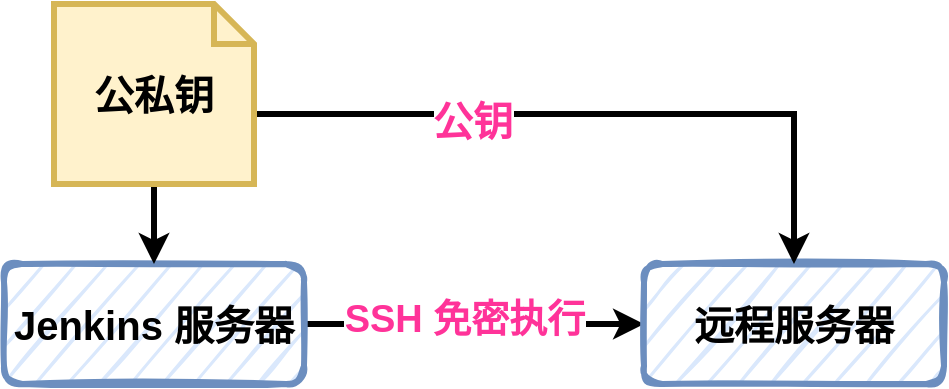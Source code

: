 <mxfile version="13.10.9" type="github">
  <diagram id="DhOhnXGvsnf8YWEE-Wcz" name="第 1 页">
    <mxGraphModel dx="981" dy="554" grid="0" gridSize="10" guides="1" tooltips="1" connect="1" arrows="1" fold="1" page="1" pageScale="1" pageWidth="827" pageHeight="1169" math="0" shadow="0">
      <root>
        <mxCell id="0" />
        <mxCell id="1" parent="0" />
        <mxCell id="EL06-KUA6ckf8U8DR0ic-3" style="edgeStyle=orthogonalEdgeStyle;rounded=0;orthogonalLoop=1;jettySize=auto;html=1;exitX=1;exitY=0.5;exitDx=0;exitDy=0;entryX=0;entryY=0.5;entryDx=0;entryDy=0;strokeWidth=3;" edge="1" parent="1" source="EL06-KUA6ckf8U8DR0ic-1" target="EL06-KUA6ckf8U8DR0ic-2">
          <mxGeometry relative="1" as="geometry" />
        </mxCell>
        <mxCell id="EL06-KUA6ckf8U8DR0ic-4" value="&lt;font color=&quot;#ff3399&quot;&gt;&lt;span style=&quot;font-size: 19px&quot;&gt;&lt;b&gt;SSH 免密执行&lt;/b&gt;&lt;/span&gt;&lt;/font&gt;" style="edgeLabel;html=1;align=center;verticalAlign=middle;resizable=0;points=[];" vertex="1" connectable="0" parent="EL06-KUA6ckf8U8DR0ic-3">
          <mxGeometry x="-0.152" y="2" relative="1" as="geometry">
            <mxPoint x="7.59" as="offset" />
          </mxGeometry>
        </mxCell>
        <mxCell id="EL06-KUA6ckf8U8DR0ic-1" value="&lt;font style=&quot;font-size: 20px&quot; class=&quot;cs_cursor&quot;&gt;&lt;b&gt;Jenkins 服务器&lt;/b&gt;&lt;/font&gt;" style="rounded=1;whiteSpace=wrap;html=1;sketch=1;strokeWidth=3;fillColor=#dae8fc;strokeColor=#6c8ebf;" vertex="1" parent="1">
          <mxGeometry x="110" y="290" width="150" height="60" as="geometry" />
        </mxCell>
        <mxCell id="EL06-KUA6ckf8U8DR0ic-2" value="&lt;font style=&quot;font-size: 20px&quot; class=&quot;cs_cursor&quot;&gt;&lt;b&gt;远程服务器&lt;/b&gt;&lt;/font&gt;" style="rounded=1;whiteSpace=wrap;html=1;sketch=1;strokeWidth=3;fillColor=#dae8fc;strokeColor=#6c8ebf;" vertex="1" parent="1">
          <mxGeometry x="430" y="290" width="150" height="60" as="geometry" />
        </mxCell>
        <mxCell id="EL06-KUA6ckf8U8DR0ic-6" style="edgeStyle=orthogonalEdgeStyle;rounded=0;orthogonalLoop=1;jettySize=auto;html=1;exitX=0.5;exitY=1;exitDx=0;exitDy=0;exitPerimeter=0;entryX=0.5;entryY=0;entryDx=0;entryDy=0;strokeWidth=3;" edge="1" parent="1" source="EL06-KUA6ckf8U8DR0ic-5" target="EL06-KUA6ckf8U8DR0ic-1">
          <mxGeometry relative="1" as="geometry" />
        </mxCell>
        <mxCell id="EL06-KUA6ckf8U8DR0ic-7" style="edgeStyle=orthogonalEdgeStyle;rounded=0;orthogonalLoop=1;jettySize=auto;html=1;exitX=0;exitY=0;exitDx=100;exitDy=55;exitPerimeter=0;entryX=0.5;entryY=0;entryDx=0;entryDy=0;strokeWidth=3;" edge="1" parent="1" source="EL06-KUA6ckf8U8DR0ic-5" target="EL06-KUA6ckf8U8DR0ic-2">
          <mxGeometry relative="1" as="geometry" />
        </mxCell>
        <mxCell id="EL06-KUA6ckf8U8DR0ic-8" value="&lt;font style=&quot;font-size: 20px&quot; color=&quot;#ff3399&quot;&gt;&lt;b&gt;公钥&lt;/b&gt;&lt;/font&gt;" style="edgeLabel;html=1;align=center;verticalAlign=middle;resizable=0;points=[];" vertex="1" connectable="0" parent="EL06-KUA6ckf8U8DR0ic-7">
          <mxGeometry x="-0.369" y="-3" relative="1" as="geometry">
            <mxPoint as="offset" />
          </mxGeometry>
        </mxCell>
        <mxCell id="EL06-KUA6ckf8U8DR0ic-5" value="&lt;font style=&quot;font-size: 20px&quot;&gt;&lt;b&gt;公私钥&lt;/b&gt;&lt;/font&gt;" style="shape=note;size=20;whiteSpace=wrap;html=1;sketch=0;strokeWidth=3;fillColor=#fff2cc;strokeColor=#d6b656;" vertex="1" parent="1">
          <mxGeometry x="135" y="160" width="100" height="90" as="geometry" />
        </mxCell>
      </root>
    </mxGraphModel>
  </diagram>
</mxfile>
